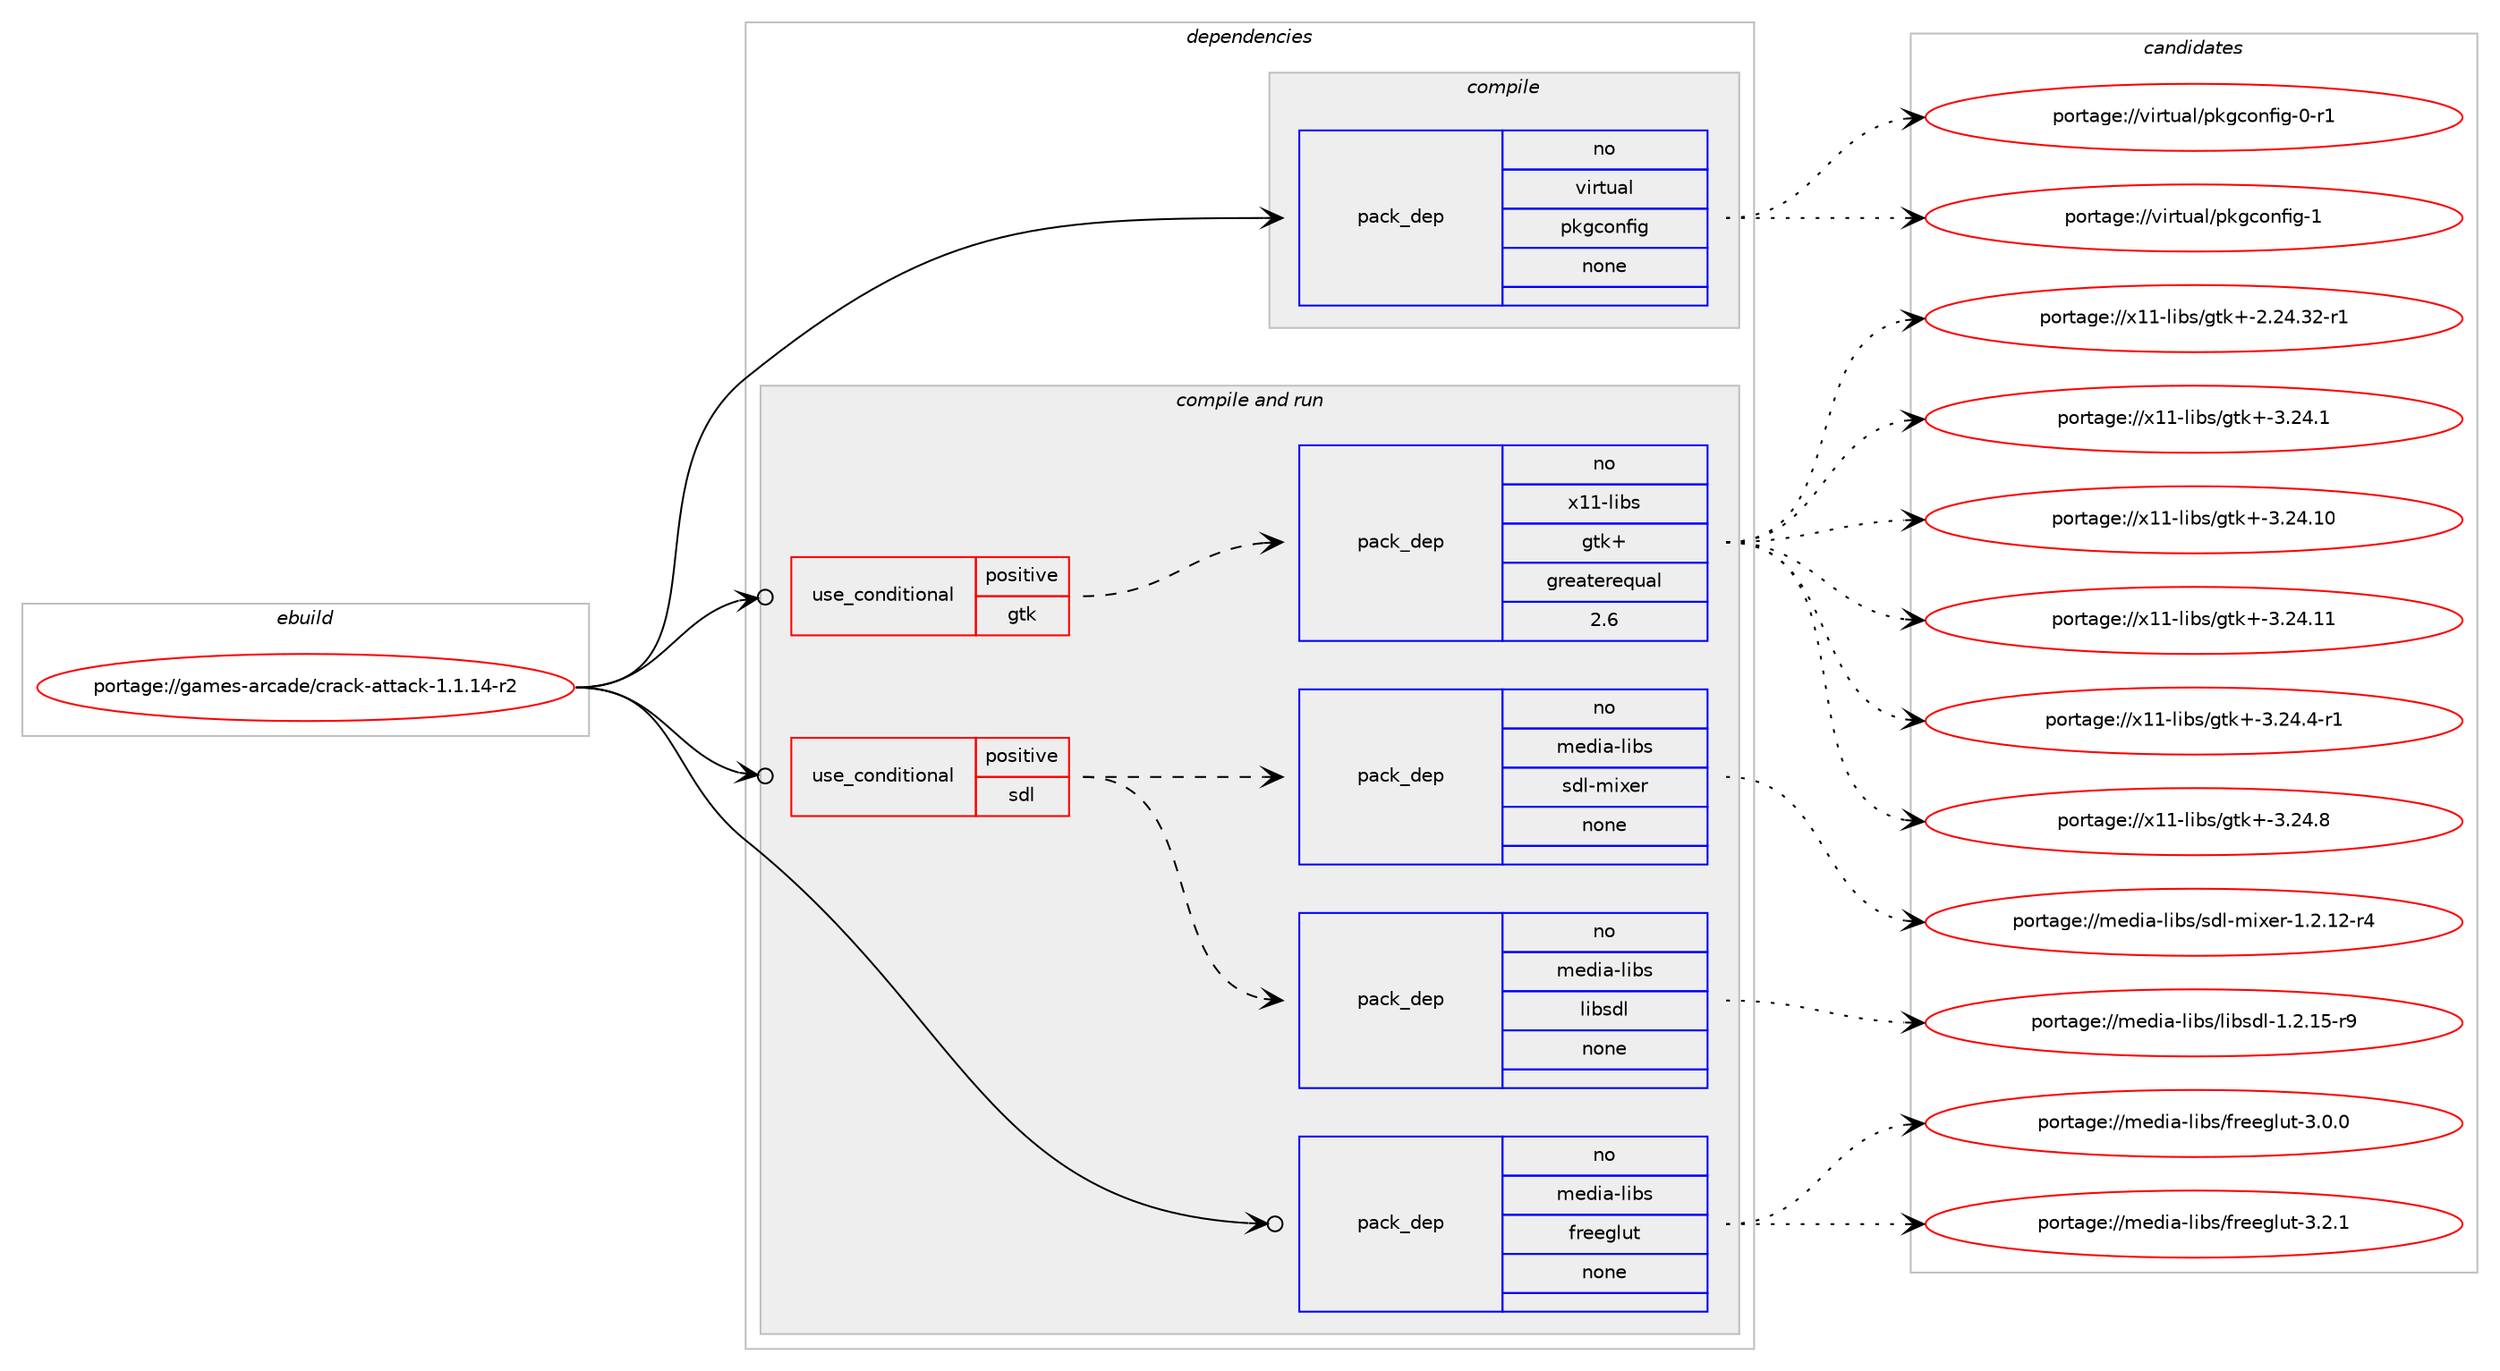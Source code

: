 digraph prolog {

# *************
# Graph options
# *************

newrank=true;
concentrate=true;
compound=true;
graph [rankdir=LR,fontname=Helvetica,fontsize=10,ranksep=1.5];#, ranksep=2.5, nodesep=0.2];
edge  [arrowhead=vee];
node  [fontname=Helvetica,fontsize=10];

# **********
# The ebuild
# **********

subgraph cluster_leftcol {
color=gray;
rank=same;
label=<<i>ebuild</i>>;
id [label="portage://games-arcade/crack-attack-1.1.14-r2", color=red, width=4, href="../games-arcade/crack-attack-1.1.14-r2.svg"];
}

# ****************
# The dependencies
# ****************

subgraph cluster_midcol {
color=gray;
label=<<i>dependencies</i>>;
subgraph cluster_compile {
fillcolor="#eeeeee";
style=filled;
label=<<i>compile</i>>;
subgraph pack193225 {
dependency269689 [label=<<TABLE BORDER="0" CELLBORDER="1" CELLSPACING="0" CELLPADDING="4" WIDTH="220"><TR><TD ROWSPAN="6" CELLPADDING="30">pack_dep</TD></TR><TR><TD WIDTH="110">no</TD></TR><TR><TD>virtual</TD></TR><TR><TD>pkgconfig</TD></TR><TR><TD>none</TD></TR><TR><TD></TD></TR></TABLE>>, shape=none, color=blue];
}
id:e -> dependency269689:w [weight=20,style="solid",arrowhead="vee"];
}
subgraph cluster_compileandrun {
fillcolor="#eeeeee";
style=filled;
label=<<i>compile and run</i>>;
subgraph cond72683 {
dependency269690 [label=<<TABLE BORDER="0" CELLBORDER="1" CELLSPACING="0" CELLPADDING="4"><TR><TD ROWSPAN="3" CELLPADDING="10">use_conditional</TD></TR><TR><TD>positive</TD></TR><TR><TD>gtk</TD></TR></TABLE>>, shape=none, color=red];
subgraph pack193226 {
dependency269691 [label=<<TABLE BORDER="0" CELLBORDER="1" CELLSPACING="0" CELLPADDING="4" WIDTH="220"><TR><TD ROWSPAN="6" CELLPADDING="30">pack_dep</TD></TR><TR><TD WIDTH="110">no</TD></TR><TR><TD>x11-libs</TD></TR><TR><TD>gtk+</TD></TR><TR><TD>greaterequal</TD></TR><TR><TD>2.6</TD></TR></TABLE>>, shape=none, color=blue];
}
dependency269690:e -> dependency269691:w [weight=20,style="dashed",arrowhead="vee"];
}
id:e -> dependency269690:w [weight=20,style="solid",arrowhead="odotvee"];
subgraph cond72684 {
dependency269692 [label=<<TABLE BORDER="0" CELLBORDER="1" CELLSPACING="0" CELLPADDING="4"><TR><TD ROWSPAN="3" CELLPADDING="10">use_conditional</TD></TR><TR><TD>positive</TD></TR><TR><TD>sdl</TD></TR></TABLE>>, shape=none, color=red];
subgraph pack193227 {
dependency269693 [label=<<TABLE BORDER="0" CELLBORDER="1" CELLSPACING="0" CELLPADDING="4" WIDTH="220"><TR><TD ROWSPAN="6" CELLPADDING="30">pack_dep</TD></TR><TR><TD WIDTH="110">no</TD></TR><TR><TD>media-libs</TD></TR><TR><TD>libsdl</TD></TR><TR><TD>none</TD></TR><TR><TD></TD></TR></TABLE>>, shape=none, color=blue];
}
dependency269692:e -> dependency269693:w [weight=20,style="dashed",arrowhead="vee"];
subgraph pack193228 {
dependency269694 [label=<<TABLE BORDER="0" CELLBORDER="1" CELLSPACING="0" CELLPADDING="4" WIDTH="220"><TR><TD ROWSPAN="6" CELLPADDING="30">pack_dep</TD></TR><TR><TD WIDTH="110">no</TD></TR><TR><TD>media-libs</TD></TR><TR><TD>sdl-mixer</TD></TR><TR><TD>none</TD></TR><TR><TD></TD></TR></TABLE>>, shape=none, color=blue];
}
dependency269692:e -> dependency269694:w [weight=20,style="dashed",arrowhead="vee"];
}
id:e -> dependency269692:w [weight=20,style="solid",arrowhead="odotvee"];
subgraph pack193229 {
dependency269695 [label=<<TABLE BORDER="0" CELLBORDER="1" CELLSPACING="0" CELLPADDING="4" WIDTH="220"><TR><TD ROWSPAN="6" CELLPADDING="30">pack_dep</TD></TR><TR><TD WIDTH="110">no</TD></TR><TR><TD>media-libs</TD></TR><TR><TD>freeglut</TD></TR><TR><TD>none</TD></TR><TR><TD></TD></TR></TABLE>>, shape=none, color=blue];
}
id:e -> dependency269695:w [weight=20,style="solid",arrowhead="odotvee"];
}
subgraph cluster_run {
fillcolor="#eeeeee";
style=filled;
label=<<i>run</i>>;
}
}

# **************
# The candidates
# **************

subgraph cluster_choices {
rank=same;
color=gray;
label=<<i>candidates</i>>;

subgraph choice193225 {
color=black;
nodesep=1;
choiceportage11810511411611797108471121071039911111010210510345484511449 [label="portage://virtual/pkgconfig-0-r1", color=red, width=4,href="../virtual/pkgconfig-0-r1.svg"];
choiceportage1181051141161179710847112107103991111101021051034549 [label="portage://virtual/pkgconfig-1", color=red, width=4,href="../virtual/pkgconfig-1.svg"];
dependency269689:e -> choiceportage11810511411611797108471121071039911111010210510345484511449:w [style=dotted,weight="100"];
dependency269689:e -> choiceportage1181051141161179710847112107103991111101021051034549:w [style=dotted,weight="100"];
}
subgraph choice193226 {
color=black;
nodesep=1;
choiceportage12049494510810598115471031161074345504650524651504511449 [label="portage://x11-libs/gtk+-2.24.32-r1", color=red, width=4,href="../x11-libs/gtk+-2.24.32-r1.svg"];
choiceportage12049494510810598115471031161074345514650524649 [label="portage://x11-libs/gtk+-3.24.1", color=red, width=4,href="../x11-libs/gtk+-3.24.1.svg"];
choiceportage1204949451081059811547103116107434551465052464948 [label="portage://x11-libs/gtk+-3.24.10", color=red, width=4,href="../x11-libs/gtk+-3.24.10.svg"];
choiceportage1204949451081059811547103116107434551465052464949 [label="portage://x11-libs/gtk+-3.24.11", color=red, width=4,href="../x11-libs/gtk+-3.24.11.svg"];
choiceportage120494945108105981154710311610743455146505246524511449 [label="portage://x11-libs/gtk+-3.24.4-r1", color=red, width=4,href="../x11-libs/gtk+-3.24.4-r1.svg"];
choiceportage12049494510810598115471031161074345514650524656 [label="portage://x11-libs/gtk+-3.24.8", color=red, width=4,href="../x11-libs/gtk+-3.24.8.svg"];
dependency269691:e -> choiceportage12049494510810598115471031161074345504650524651504511449:w [style=dotted,weight="100"];
dependency269691:e -> choiceportage12049494510810598115471031161074345514650524649:w [style=dotted,weight="100"];
dependency269691:e -> choiceportage1204949451081059811547103116107434551465052464948:w [style=dotted,weight="100"];
dependency269691:e -> choiceportage1204949451081059811547103116107434551465052464949:w [style=dotted,weight="100"];
dependency269691:e -> choiceportage120494945108105981154710311610743455146505246524511449:w [style=dotted,weight="100"];
dependency269691:e -> choiceportage12049494510810598115471031161074345514650524656:w [style=dotted,weight="100"];
}
subgraph choice193227 {
color=black;
nodesep=1;
choiceportage1091011001059745108105981154710810598115100108454946504649534511457 [label="portage://media-libs/libsdl-1.2.15-r9", color=red, width=4,href="../media-libs/libsdl-1.2.15-r9.svg"];
dependency269693:e -> choiceportage1091011001059745108105981154710810598115100108454946504649534511457:w [style=dotted,weight="100"];
}
subgraph choice193228 {
color=black;
nodesep=1;
choiceportage1091011001059745108105981154711510010845109105120101114454946504649504511452 [label="portage://media-libs/sdl-mixer-1.2.12-r4", color=red, width=4,href="../media-libs/sdl-mixer-1.2.12-r4.svg"];
dependency269694:e -> choiceportage1091011001059745108105981154711510010845109105120101114454946504649504511452:w [style=dotted,weight="100"];
}
subgraph choice193229 {
color=black;
nodesep=1;
choiceportage10910110010597451081059811547102114101101103108117116455146484648 [label="portage://media-libs/freeglut-3.0.0", color=red, width=4,href="../media-libs/freeglut-3.0.0.svg"];
choiceportage10910110010597451081059811547102114101101103108117116455146504649 [label="portage://media-libs/freeglut-3.2.1", color=red, width=4,href="../media-libs/freeglut-3.2.1.svg"];
dependency269695:e -> choiceportage10910110010597451081059811547102114101101103108117116455146484648:w [style=dotted,weight="100"];
dependency269695:e -> choiceportage10910110010597451081059811547102114101101103108117116455146504649:w [style=dotted,weight="100"];
}
}

}
